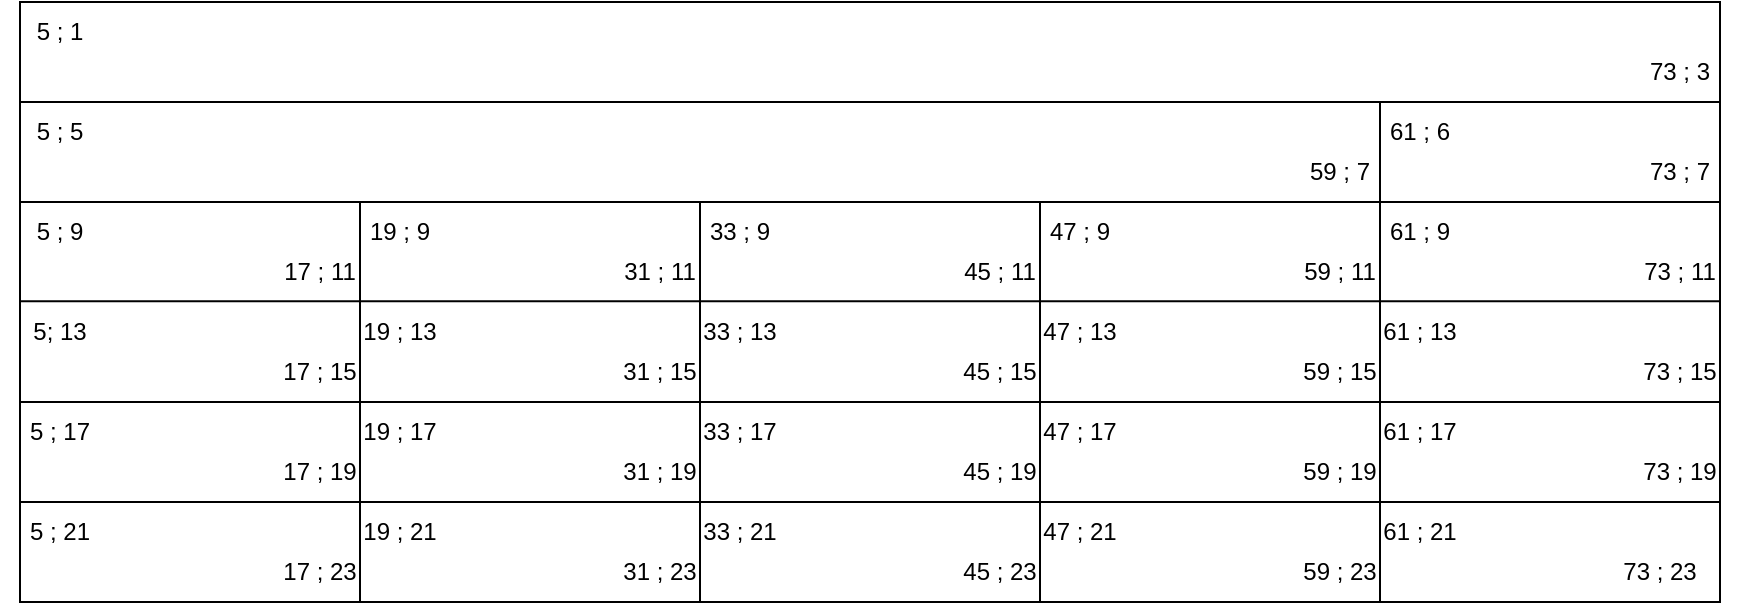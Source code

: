 <mxfile version="25.0.1">
  <diagram name="Page-1" id="Z2PccfvPbPh8A0cyLoeL">
    <mxGraphModel dx="1359" dy="703" grid="1" gridSize="10" guides="1" tooltips="1" connect="1" arrows="1" fold="1" page="0" pageScale="1" pageWidth="850" pageHeight="1100" math="0" shadow="0">
      <root>
        <mxCell id="0" />
        <mxCell id="1" parent="0" />
        <mxCell id="zjCCnRBUAYXtm5TMgBEc-1" value="" style="rounded=0;whiteSpace=wrap;html=1;" parent="1" vertex="1">
          <mxGeometry width="850" height="300" as="geometry" />
        </mxCell>
        <mxCell id="zjCCnRBUAYXtm5TMgBEc-2" value="" style="endArrow=none;html=1;rounded=0;" parent="1" edge="1">
          <mxGeometry width="50" height="50" relative="1" as="geometry">
            <mxPoint y="50" as="sourcePoint" />
            <mxPoint x="850" y="50" as="targetPoint" />
          </mxGeometry>
        </mxCell>
        <mxCell id="zjCCnRBUAYXtm5TMgBEc-3" value="" style="endArrow=none;html=1;rounded=0;" parent="1" edge="1">
          <mxGeometry width="50" height="50" relative="1" as="geometry">
            <mxPoint y="100" as="sourcePoint" />
            <mxPoint x="850" y="100" as="targetPoint" />
          </mxGeometry>
        </mxCell>
        <mxCell id="zjCCnRBUAYXtm5TMgBEc-4" value="" style="endArrow=none;html=1;rounded=0;" parent="1" edge="1">
          <mxGeometry width="50" height="50" relative="1" as="geometry">
            <mxPoint y="149.66" as="sourcePoint" />
            <mxPoint x="850" y="149.66" as="targetPoint" />
          </mxGeometry>
        </mxCell>
        <mxCell id="zjCCnRBUAYXtm5TMgBEc-5" value="" style="endArrow=none;html=1;rounded=0;" parent="1" edge="1">
          <mxGeometry width="50" height="50" relative="1" as="geometry">
            <mxPoint y="200" as="sourcePoint" />
            <mxPoint x="850" y="200" as="targetPoint" />
          </mxGeometry>
        </mxCell>
        <mxCell id="zjCCnRBUAYXtm5TMgBEc-6" value="" style="endArrow=none;html=1;rounded=0;" parent="1" edge="1">
          <mxGeometry width="50" height="50" relative="1" as="geometry">
            <mxPoint y="250" as="sourcePoint" />
            <mxPoint x="850" y="250" as="targetPoint" />
          </mxGeometry>
        </mxCell>
        <mxCell id="zjCCnRBUAYXtm5TMgBEc-7" value="" style="endArrow=none;html=1;rounded=0;" parent="1" edge="1">
          <mxGeometry width="50" height="50" relative="1" as="geometry">
            <mxPoint x="170" y="300" as="sourcePoint" />
            <mxPoint x="170" y="100" as="targetPoint" />
          </mxGeometry>
        </mxCell>
        <mxCell id="zjCCnRBUAYXtm5TMgBEc-8" value="" style="endArrow=none;html=1;rounded=0;" parent="1" edge="1">
          <mxGeometry width="50" height="50" relative="1" as="geometry">
            <mxPoint x="340" y="300" as="sourcePoint" />
            <mxPoint x="340" y="100" as="targetPoint" />
          </mxGeometry>
        </mxCell>
        <mxCell id="zjCCnRBUAYXtm5TMgBEc-9" value="" style="endArrow=none;html=1;rounded=0;" parent="1" edge="1">
          <mxGeometry width="50" height="50" relative="1" as="geometry">
            <mxPoint x="510" y="300" as="sourcePoint" />
            <mxPoint x="510" y="100" as="targetPoint" />
          </mxGeometry>
        </mxCell>
        <mxCell id="zjCCnRBUAYXtm5TMgBEc-10" value="" style="endArrow=none;html=1;rounded=0;" parent="1" edge="1">
          <mxGeometry width="50" height="50" relative="1" as="geometry">
            <mxPoint x="680" y="300" as="sourcePoint" />
            <mxPoint x="680" y="50" as="targetPoint" />
          </mxGeometry>
        </mxCell>
        <mxCell id="zjCCnRBUAYXtm5TMgBEc-11" value="5 ; 5" style="text;html=1;align=center;verticalAlign=middle;whiteSpace=wrap;rounded=0;" parent="1" vertex="1">
          <mxGeometry x="-10" y="50" width="60" height="30" as="geometry" />
        </mxCell>
        <mxCell id="zjCCnRBUAYXtm5TMgBEc-14" value="73 ; 3" style="text;html=1;align=center;verticalAlign=middle;whiteSpace=wrap;rounded=0;" parent="1" vertex="1">
          <mxGeometry x="800" y="20" width="60" height="30" as="geometry" />
        </mxCell>
        <mxCell id="zjCCnRBUAYXtm5TMgBEc-15" value="5 ; 1" style="text;html=1;align=center;verticalAlign=middle;whiteSpace=wrap;rounded=0;" parent="1" vertex="1">
          <mxGeometry x="-10" width="60" height="30" as="geometry" />
        </mxCell>
        <mxCell id="zjCCnRBUAYXtm5TMgBEc-16" value="59 ; 7" style="text;html=1;align=center;verticalAlign=middle;whiteSpace=wrap;rounded=0;" parent="1" vertex="1">
          <mxGeometry x="630" y="70" width="60" height="30" as="geometry" />
        </mxCell>
        <mxCell id="zjCCnRBUAYXtm5TMgBEc-17" value="61 ; 6" style="text;html=1;align=center;verticalAlign=middle;whiteSpace=wrap;rounded=0;" parent="1" vertex="1">
          <mxGeometry x="670" y="50" width="60" height="30" as="geometry" />
        </mxCell>
        <mxCell id="zjCCnRBUAYXtm5TMgBEc-18" value="73 ; 7" style="text;html=1;align=center;verticalAlign=middle;whiteSpace=wrap;rounded=0;" parent="1" vertex="1">
          <mxGeometry x="800" y="70" width="60" height="30" as="geometry" />
        </mxCell>
        <mxCell id="zjCCnRBUAYXtm5TMgBEc-19" value="5 ; 9" style="text;html=1;align=center;verticalAlign=middle;whiteSpace=wrap;rounded=0;" parent="1" vertex="1">
          <mxGeometry x="-10" y="100" width="60" height="30" as="geometry" />
        </mxCell>
        <mxCell id="zjCCnRBUAYXtm5TMgBEc-20" value="5; 13" style="text;html=1;align=center;verticalAlign=middle;whiteSpace=wrap;rounded=0;" parent="1" vertex="1">
          <mxGeometry x="-10" y="150" width="60" height="30" as="geometry" />
        </mxCell>
        <mxCell id="zjCCnRBUAYXtm5TMgBEc-21" value="5 ; 17" style="text;html=1;align=center;verticalAlign=middle;whiteSpace=wrap;rounded=0;" parent="1" vertex="1">
          <mxGeometry x="-10" y="200" width="60" height="30" as="geometry" />
        </mxCell>
        <mxCell id="zjCCnRBUAYXtm5TMgBEc-22" value="5 ; 21" style="text;html=1;align=center;verticalAlign=middle;whiteSpace=wrap;rounded=0;" parent="1" vertex="1">
          <mxGeometry x="-10" y="250" width="60" height="30" as="geometry" />
        </mxCell>
        <mxCell id="zjCCnRBUAYXtm5TMgBEc-23" value="17 ; 11" style="text;html=1;align=center;verticalAlign=middle;whiteSpace=wrap;rounded=0;" parent="1" vertex="1">
          <mxGeometry x="120" y="120" width="60" height="30" as="geometry" />
        </mxCell>
        <mxCell id="zjCCnRBUAYXtm5TMgBEc-24" value="17 ; 15" style="text;html=1;align=center;verticalAlign=middle;whiteSpace=wrap;rounded=0;" parent="1" vertex="1">
          <mxGeometry x="120" y="170" width="60" height="30" as="geometry" />
        </mxCell>
        <mxCell id="zjCCnRBUAYXtm5TMgBEc-25" value="17 ; 19" style="text;html=1;align=center;verticalAlign=middle;whiteSpace=wrap;rounded=0;" parent="1" vertex="1">
          <mxGeometry x="120" y="220" width="60" height="30" as="geometry" />
        </mxCell>
        <mxCell id="zjCCnRBUAYXtm5TMgBEc-26" value="17 ; 23" style="text;html=1;align=center;verticalAlign=middle;whiteSpace=wrap;rounded=0;" parent="1" vertex="1">
          <mxGeometry x="120" y="270" width="60" height="30" as="geometry" />
        </mxCell>
        <mxCell id="zjCCnRBUAYXtm5TMgBEc-27" value="19 ; 9" style="text;html=1;align=center;verticalAlign=middle;whiteSpace=wrap;rounded=0;" parent="1" vertex="1">
          <mxGeometry x="160" y="100" width="60" height="30" as="geometry" />
        </mxCell>
        <mxCell id="zjCCnRBUAYXtm5TMgBEc-28" value="19 ; 13" style="text;html=1;align=center;verticalAlign=middle;whiteSpace=wrap;rounded=0;" parent="1" vertex="1">
          <mxGeometry x="160" y="150" width="60" height="30" as="geometry" />
        </mxCell>
        <mxCell id="zjCCnRBUAYXtm5TMgBEc-29" value="19 ; 17" style="text;html=1;align=center;verticalAlign=middle;whiteSpace=wrap;rounded=0;" parent="1" vertex="1">
          <mxGeometry x="160" y="200" width="60" height="30" as="geometry" />
        </mxCell>
        <mxCell id="zjCCnRBUAYXtm5TMgBEc-30" value="19 ; 21" style="text;html=1;align=center;verticalAlign=middle;whiteSpace=wrap;rounded=0;" parent="1" vertex="1">
          <mxGeometry x="160" y="250" width="60" height="30" as="geometry" />
        </mxCell>
        <mxCell id="zjCCnRBUAYXtm5TMgBEc-31" value="31 ; 11" style="text;html=1;align=center;verticalAlign=middle;whiteSpace=wrap;rounded=0;" parent="1" vertex="1">
          <mxGeometry x="290" y="120" width="60" height="30" as="geometry" />
        </mxCell>
        <mxCell id="zjCCnRBUAYXtm5TMgBEc-32" value="45 ; 11" style="text;html=1;align=center;verticalAlign=middle;whiteSpace=wrap;rounded=0;" parent="1" vertex="1">
          <mxGeometry x="460" y="120" width="60" height="30" as="geometry" />
        </mxCell>
        <mxCell id="zjCCnRBUAYXtm5TMgBEc-33" value="33 ; 9" style="text;html=1;align=center;verticalAlign=middle;whiteSpace=wrap;rounded=0;" parent="1" vertex="1">
          <mxGeometry x="330" y="100" width="60" height="30" as="geometry" />
        </mxCell>
        <mxCell id="zjCCnRBUAYXtm5TMgBEc-34" value="31 ; 15" style="text;html=1;align=center;verticalAlign=middle;whiteSpace=wrap;rounded=0;" parent="1" vertex="1">
          <mxGeometry x="290" y="170" width="60" height="30" as="geometry" />
        </mxCell>
        <mxCell id="zjCCnRBUAYXtm5TMgBEc-35" value="31 ; 19" style="text;html=1;align=center;verticalAlign=middle;whiteSpace=wrap;rounded=0;" parent="1" vertex="1">
          <mxGeometry x="290" y="220" width="60" height="30" as="geometry" />
        </mxCell>
        <mxCell id="zjCCnRBUAYXtm5TMgBEc-36" value="31 ; 23" style="text;html=1;align=center;verticalAlign=middle;whiteSpace=wrap;rounded=0;" parent="1" vertex="1">
          <mxGeometry x="290" y="270" width="60" height="30" as="geometry" />
        </mxCell>
        <mxCell id="zjCCnRBUAYXtm5TMgBEc-37" value="33 ; 13" style="text;html=1;align=center;verticalAlign=middle;whiteSpace=wrap;rounded=0;" parent="1" vertex="1">
          <mxGeometry x="330" y="150" width="60" height="30" as="geometry" />
        </mxCell>
        <mxCell id="zjCCnRBUAYXtm5TMgBEc-38" value="33 ; 17" style="text;html=1;align=center;verticalAlign=middle;whiteSpace=wrap;rounded=0;" parent="1" vertex="1">
          <mxGeometry x="330" y="200" width="60" height="30" as="geometry" />
        </mxCell>
        <mxCell id="zjCCnRBUAYXtm5TMgBEc-39" value="33 ; 21" style="text;html=1;align=center;verticalAlign=middle;whiteSpace=wrap;rounded=0;" parent="1" vertex="1">
          <mxGeometry x="330" y="250" width="60" height="30" as="geometry" />
        </mxCell>
        <mxCell id="zjCCnRBUAYXtm5TMgBEc-40" value="45 ; 15" style="text;html=1;align=center;verticalAlign=middle;whiteSpace=wrap;rounded=0;" parent="1" vertex="1">
          <mxGeometry x="460" y="170" width="60" height="30" as="geometry" />
        </mxCell>
        <mxCell id="zjCCnRBUAYXtm5TMgBEc-41" value="45 ; 19" style="text;html=1;align=center;verticalAlign=middle;whiteSpace=wrap;rounded=0;" parent="1" vertex="1">
          <mxGeometry x="460" y="220" width="60" height="30" as="geometry" />
        </mxCell>
        <mxCell id="zjCCnRBUAYXtm5TMgBEc-42" value="45 ; 23" style="text;html=1;align=center;verticalAlign=middle;whiteSpace=wrap;rounded=0;" parent="1" vertex="1">
          <mxGeometry x="460" y="270" width="60" height="30" as="geometry" />
        </mxCell>
        <mxCell id="zjCCnRBUAYXtm5TMgBEc-45" value="47 ; 9" style="text;html=1;align=center;verticalAlign=middle;whiteSpace=wrap;rounded=0;" parent="1" vertex="1">
          <mxGeometry x="500" y="100" width="60" height="30" as="geometry" />
        </mxCell>
        <mxCell id="zjCCnRBUAYXtm5TMgBEc-46" value="47 ; 13" style="text;html=1;align=center;verticalAlign=middle;whiteSpace=wrap;rounded=0;" parent="1" vertex="1">
          <mxGeometry x="500" y="150" width="60" height="30" as="geometry" />
        </mxCell>
        <mxCell id="zjCCnRBUAYXtm5TMgBEc-47" value="47 ; 17" style="text;html=1;align=center;verticalAlign=middle;whiteSpace=wrap;rounded=0;" parent="1" vertex="1">
          <mxGeometry x="500" y="200" width="60" height="30" as="geometry" />
        </mxCell>
        <mxCell id="zjCCnRBUAYXtm5TMgBEc-48" value="47 ; 21" style="text;html=1;align=center;verticalAlign=middle;whiteSpace=wrap;rounded=0;" parent="1" vertex="1">
          <mxGeometry x="500" y="250" width="60" height="30" as="geometry" />
        </mxCell>
        <mxCell id="zjCCnRBUAYXtm5TMgBEc-49" value="59 ; 11" style="text;html=1;align=center;verticalAlign=middle;whiteSpace=wrap;rounded=0;" parent="1" vertex="1">
          <mxGeometry x="630" y="120" width="60" height="30" as="geometry" />
        </mxCell>
        <mxCell id="zjCCnRBUAYXtm5TMgBEc-52" value="59 ; 15" style="text;html=1;align=center;verticalAlign=middle;whiteSpace=wrap;rounded=0;" parent="1" vertex="1">
          <mxGeometry x="630" y="170" width="60" height="30" as="geometry" />
        </mxCell>
        <mxCell id="zjCCnRBUAYXtm5TMgBEc-53" value="59 ; 19" style="text;html=1;align=center;verticalAlign=middle;whiteSpace=wrap;rounded=0;" parent="1" vertex="1">
          <mxGeometry x="630" y="220" width="60" height="30" as="geometry" />
        </mxCell>
        <mxCell id="zjCCnRBUAYXtm5TMgBEc-54" value="59 ; 23" style="text;html=1;align=center;verticalAlign=middle;whiteSpace=wrap;rounded=0;" parent="1" vertex="1">
          <mxGeometry x="630" y="270" width="60" height="30" as="geometry" />
        </mxCell>
        <mxCell id="zjCCnRBUAYXtm5TMgBEc-55" value="61 ; 9" style="text;html=1;align=center;verticalAlign=middle;whiteSpace=wrap;rounded=0;" parent="1" vertex="1">
          <mxGeometry x="670" y="100" width="60" height="30" as="geometry" />
        </mxCell>
        <mxCell id="zjCCnRBUAYXtm5TMgBEc-56" value="61 ; 13" style="text;html=1;align=center;verticalAlign=middle;whiteSpace=wrap;rounded=0;" parent="1" vertex="1">
          <mxGeometry x="670" y="150" width="60" height="30" as="geometry" />
        </mxCell>
        <mxCell id="zjCCnRBUAYXtm5TMgBEc-57" value="61 ; 17" style="text;html=1;align=center;verticalAlign=middle;whiteSpace=wrap;rounded=0;" parent="1" vertex="1">
          <mxGeometry x="670" y="200" width="60" height="30" as="geometry" />
        </mxCell>
        <mxCell id="zjCCnRBUAYXtm5TMgBEc-58" value="61 ; 21" style="text;html=1;align=center;verticalAlign=middle;whiteSpace=wrap;rounded=0;" parent="1" vertex="1">
          <mxGeometry x="670" y="250" width="60" height="30" as="geometry" />
        </mxCell>
        <mxCell id="zjCCnRBUAYXtm5TMgBEc-59" value="73 ; 11" style="text;html=1;align=center;verticalAlign=middle;whiteSpace=wrap;rounded=0;" parent="1" vertex="1">
          <mxGeometry x="800" y="120" width="60" height="30" as="geometry" />
        </mxCell>
        <mxCell id="zjCCnRBUAYXtm5TMgBEc-60" value="73 ; 15" style="text;html=1;align=center;verticalAlign=middle;whiteSpace=wrap;rounded=0;" parent="1" vertex="1">
          <mxGeometry x="800" y="170" width="60" height="30" as="geometry" />
        </mxCell>
        <mxCell id="zjCCnRBUAYXtm5TMgBEc-61" value="73 ; 19" style="text;html=1;align=center;verticalAlign=middle;whiteSpace=wrap;rounded=0;" parent="1" vertex="1">
          <mxGeometry x="800" y="220" width="60" height="30" as="geometry" />
        </mxCell>
        <mxCell id="zjCCnRBUAYXtm5TMgBEc-62" value="73 ; 23" style="text;html=1;align=center;verticalAlign=middle;whiteSpace=wrap;rounded=0;" parent="1" vertex="1">
          <mxGeometry x="790" y="270" width="60" height="30" as="geometry" />
        </mxCell>
      </root>
    </mxGraphModel>
  </diagram>
</mxfile>
